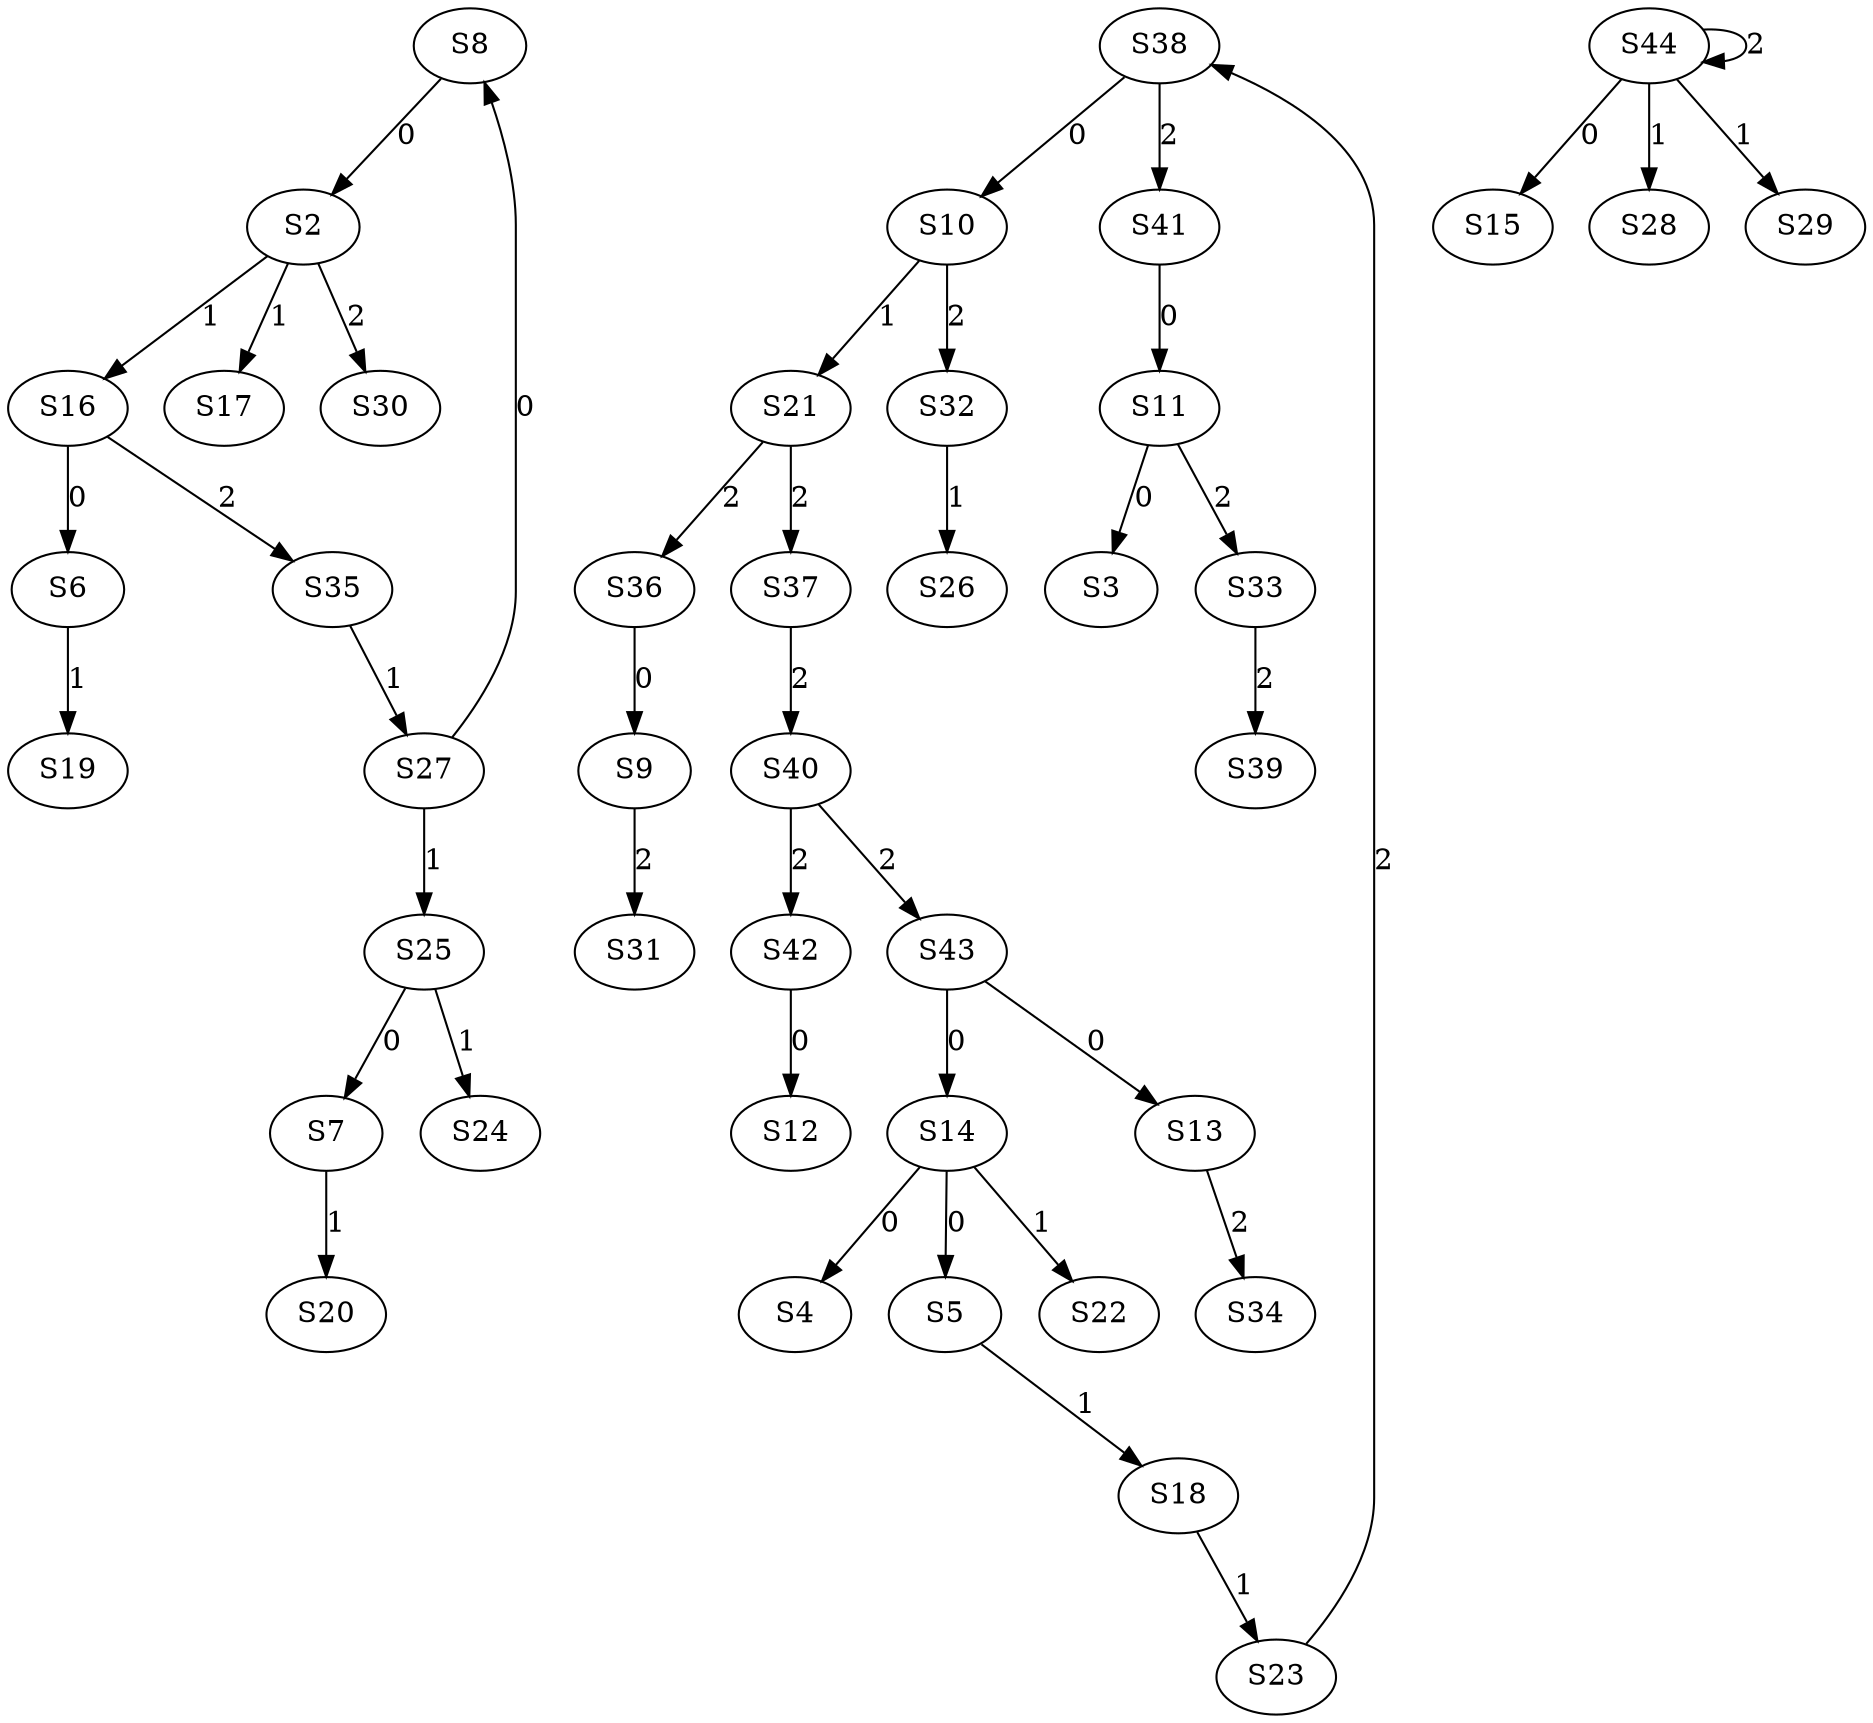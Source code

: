 strict digraph {
	S8 -> S2 [ label = 0 ];
	S11 -> S3 [ label = 0 ];
	S14 -> S4 [ label = 0 ];
	S14 -> S5 [ label = 0 ];
	S16 -> S6 [ label = 0 ];
	S25 -> S7 [ label = 0 ];
	S27 -> S8 [ label = 0 ];
	S36 -> S9 [ label = 0 ];
	S38 -> S10 [ label = 0 ];
	S41 -> S11 [ label = 0 ];
	S42 -> S12 [ label = 0 ];
	S43 -> S13 [ label = 0 ];
	S43 -> S14 [ label = 0 ];
	S44 -> S15 [ label = 0 ];
	S2 -> S16 [ label = 1 ];
	S2 -> S17 [ label = 1 ];
	S5 -> S18 [ label = 1 ];
	S6 -> S19 [ label = 1 ];
	S7 -> S20 [ label = 1 ];
	S10 -> S21 [ label = 1 ];
	S14 -> S22 [ label = 1 ];
	S18 -> S23 [ label = 1 ];
	S25 -> S24 [ label = 1 ];
	S27 -> S25 [ label = 1 ];
	S32 -> S26 [ label = 1 ];
	S35 -> S27 [ label = 1 ];
	S44 -> S28 [ label = 1 ];
	S44 -> S29 [ label = 1 ];
	S2 -> S30 [ label = 2 ];
	S9 -> S31 [ label = 2 ];
	S10 -> S32 [ label = 2 ];
	S11 -> S33 [ label = 2 ];
	S13 -> S34 [ label = 2 ];
	S16 -> S35 [ label = 2 ];
	S21 -> S36 [ label = 2 ];
	S21 -> S37 [ label = 2 ];
	S23 -> S38 [ label = 2 ];
	S33 -> S39 [ label = 2 ];
	S37 -> S40 [ label = 2 ];
	S38 -> S41 [ label = 2 ];
	S40 -> S42 [ label = 2 ];
	S40 -> S43 [ label = 2 ];
	S44 -> S44 [ label = 2 ];
}